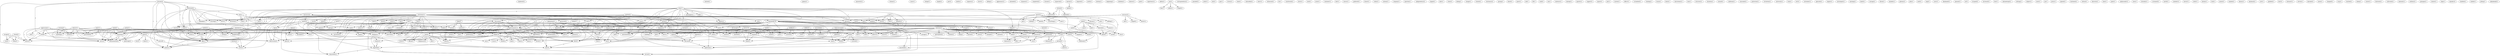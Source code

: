 digraph G {
  home [ label="home(3)" ];
  terror [ label="terror(2)" ];
  head [ label="head(4)" ];
  shut [ label="shut(1)" ];
  place [ label="place(1)" ];
  pistol [ label="pistol(1)" ];
  street [ label="street(1)" ];
  family [ label="family(1)" ];
  back [ label="back(2)" ];
  blow [ label="blow(3)" ];
  kojian [ label="kojian(2)" ];
  kocaoglan [ label="kocaoglan(1)" ];
  sera [ label="sera(1)" ];
  zuma [ label="zuma(1)" ];
  writes [ label="writes(1)" ];
  population [ label="population(3)" ];
  fled [ label="fled(3)" ];
  abandoned [ label="abandoned(2)" ];
  advance [ label="advance(1)" ];
  region [ label="region(2)" ];
  percent [ label="percent(6)" ];
  lumbered [ label="lumbered(1)" ];
  existed [ label="existed(1)" ];
  power [ label="power(4)" ];
  robbing [ label="robbing(1)" ];
  pot [ label="pot(1)" ];
  boiling [ label="boiling(1)" ];
  everything [ label="everything(1)" ];
  execution [ label="execution(2)" ];
  tear [ label="tear(1)" ];
  world [ label="world(1)" ];
  illusion [ label="illusion(1)" ];
  veil [ label="veil(1)" ];
  trial [ label="trial(1)" ];
  keep [ label="keep(1)" ];
  put [ label="put(1)" ];
  quantity [ label="quantity(1)" ];
  fire [ label="fire(4)" ];
  death [ label="death(4)" ];
  straw [ label="straw(2)" ];
  hut [ label="hut(2)" ];
  galaxy [ label="galaxy(1)" ];
  mauserist [ label="mauserist(1)" ];
  volume [ label="volume(1)" ];
  cause [ label="cause(1)" ];
  escape [ label="escape(3)" ];
  soul [ label="soul(2)" ];
  today [ label="today(2)" ];
  exists [ label="exists(2)" ];
  refuge [ label="refuge(2)" ];
  length [ label="length(2)" ];
  paw [ label="paw(2)" ];
  battle [ label="battle(1)" ];
  congress [ label="congress(1)" ];
  burst [ label="burst(1)" ];
  killing [ label="killing(1)" ];
  appearance [ label="appearance(1)" ];
  extended [ label="extended(1)" ];
  army [ label="army(7)" ];
  left [ label="left(1)" ];
  newspaper [ label="newspaper(1)" ];
  folk [ label="folk(1)" ];
  massacre [ label="massacre(3)" ];
  rear [ label="rear(1)" ];
  war [ label="war(2)" ];
  paragraph [ label="paragraph(19)" ];
  issue [ label="issue(1)" ];
  began [ label="began(2)" ];
  advanced [ label="advanced(2)" ];
  follows [ label="follows(1)" ];
  article [ label="article(2)" ];
  burned [ label="burned(1)" ];
  served [ label="served(1)" ];
  exterminated [ label="exterminated(1)" ];
  enforce [ label="enforce(1)" ];
  organize [ label="organize(1)" ];
  front [ label="front(1)" ];
  fight [ label="fight(1)" ];
  fight [ label="fight(1)" ];
  wrote [ label="wrote(1)" ];
  response [ label="response(1)" ];
  evening [ label="evening(2)" ];
  tell [ label="tell(1)" ];
  history [ label="history(1)" ];
  destruction [ label="destruction(2)" ];
  anything [ label="anything(1)" ];
  completed [ label="completed(2)" ];
  resume [ label="resume(1)" ];
  suspected [ label="suspected(1)" ];
  barrier [ label="barrier(2)" ];
  halted [ label="halted(1)" ];
  required [ label="required(1)" ];
  north [ label="north(2)" ];
  succeeded [ label="succeeded(1)" ];
  border [ label="border(4)" ];
  bayonet [ label="bayonet(1)" ];
  destiny [ label="destiny(1)" ];
  struggle [ label="struggle(1)" ];
  beginning [ label="beginning(1)" ];
  closed [ label="closed(3)" ];
  berkeley [ label="berkeley(1)" ];
  feature [ label="feature(1)" ];
  pool [ label="pool(1)" ];
  experience [ label="experience(1)" ];
  section [ label="section(3)" ];
  pile [ label="pile(1)" ];
  village [ label="village(10)" ];
  town [ label="town(1)" ];
  ability [ label="ability(2)" ];
  ran [ label="ran(2)" ];
  line [ label="line(1)" ];
  safety [ label="safety(1)" ];
  sought [ label="sought(2)" ];
  method [ label="method(2)" ];
  government [ label="government(11)" ];
  man [ label="man(4)" ];
  walk [ label="walk(1)" ];
  correspondence [ label="correspondence(1)" ];
  pounded [ label="pounded(1)" ];
  caucasus [ label="caucasus(2)" ];
  salt [ label="salt(1)" ];
  ranged [ label="ranged(1)" ];
  desert [ label="desert(1)" ];
  govern [ label="govern(2)" ];
  handle [ label="handle(1)" ];
  ardor [ label="ardor(1)" ];
  edu [ label="edu(2)" ];
  pay [ label="pay(1)" ];
  retreat [ label="retreat(2)" ];
  followed [ label="followed(1)" ];
  soldier [ label="soldier(2)" ];
  rock [ label="rock(1)" ];
  seized [ label="seized(1)" ];
  child [ label="child(3)" ];
  house [ label="house(1)" ];
  year [ label="year(1)" ];
  girl [ label="girl(1)" ];
  yard [ label="yard(2)" ];
  entered [ label="entered(2)" ];
  part [ label="part(2)" ];
  hostility [ label="hostility(1)" ];
  exacerbate [ label="exacerbate(1)" ];
  victory [ label="victory(1)" ];
  group [ label="group(2)" ];
  saw [ label="saw(3)" ];
  wind [ label="wind(1)" ];
  became [ label="became(4)" ];
  instituted [ label="instituted(2)" ];
  body [ label="body(2)" ];
  work [ label="work(6)" ];
  proved [ label="proved(2)" ];
  outlaw [ label="outlaw(1)" ];
  happen [ label="happen(2)" ];
  fascist [ label="fascist(1)" ];
  look [ label="look(1)" ];
  fear [ label="fear(1)" ];
  window [ label="window(1)" ];
  see [ label="see(3)" ];
  intensified [ label="intensified(1)" ];
  select [ label="select(1)" ];
  witnessed [ label="witnessed(1)" ];
  lie [ label="lie(1)" ];
  constituted [ label="constituted(1)" ];
  drove [ label="drove(1)" ];
  uezd [ label="uezd(1)" ];
  arose [ label="arose(1)" ];
  majority [ label="majority(2)" ];
  container [ label="container(1)" ];
  fate [ label="fate(1)" ];
  census [ label="census(1)" ];
  night [ label="night(3)" ];
  half [ label="half(1)" ];
  building [ label="building(1)" ];
  gathered [ label="gathered(1)" ];
  breast [ label="breast(1)" ];
  rule [ label="rule(1)" ];
  way [ label="way(7)" ];
  revealed [ label="revealed(1)" ];
  tragedy [ label="tragedy(2)" ];
  attitude [ label="attitude(1)" ];
  conduct [ label="conduct(1)" ];
  slaying [ label="slaying(1)" ];
  replied [ label="replied(1)" ];
  bond [ label="bond(1)" ];
  regarded [ label="regarded(2)" ];
  wreck [ label="wreck(1)" ];
  day [ label="day(2)" ];
  sack [ label="sack(1)" ];
  view [ label="view(1)" ];
  life [ label="life(2)" ];
  valley [ label="valley(2)" ];
  oxteam [ label="oxteam(1)" ];
  company [ label="company(1)" ];
  question [ label="question(1)" ];
  appressian [ label="appressian(1)" ];
  proceeded [ label="proceeded(3)" ];
  mountain [ label="mountain(7)" ];
  serve [ label="serve(3)" ];
  extermination [ label="extermination(3)" ];
  rule [ label="rule(1)" ];
  terrorism [ label="terrorism(1)" ];
  force [ label="force(1)" ];
  party [ label="party(4)" ];
  securing [ label="securing(1)" ];
  campaign [ label="campaign(1)" ];
  independence [ label="independence(2)" ];
  leaped [ label="leaped(1)" ];
  date [ label="date(1)" ];
  stone [ label="stone(2)" ];
  hiding [ label="hiding(1)" ];
  change [ label="change(1)" ];
  treated [ label="treated(1)" ];
  resistance [ label="resistance(2)" ];
  sprang [ label="sprang(1)" ];
  beard [ label="beard(1)" ];
  guest [ label="guest(1)" ];
  blood [ label="blood(2)" ];
  licked [ label="licked(1)" ];
  ask [ label="ask(1)" ];
  sahak [ label="sahak(2)" ];
  purity [ label="purity(2)" ];
  quote [ label="quote(2)" ];
  invent [ label="invent(1)" ];
  use [ label="use(1)" ];
  lift [ label="lift(1)" ];
  road [ label="road(2)" ];
  sea [ label="sea(1)" ];
  matter [ label="matter(2)" ];
  course [ label="course(4)" ];
  pp [ label="pp(1)" ];
  sentence [ label="sentence(1)" ];
  emerge [ label="emerge(1)" ];
  quarter [ label="quarter(1)" ];
  support [ label="support(2)" ];
  square [ label="square(1)" ];
  july [ label="july(1)" ];
  fact [ label="fact(2)" ];
  armenians [ label="armenians(1)" ];
  revolt [ label="revolt(1)" ];
  looked [ label="looked(1)" ];
  guberniia [ label="guberniia(1)" ];
  spare [ label="spare(1)" ];
  opposition [ label="opposition(1)" ];
  country [ label="country(2)" ];
  knock [ label="knock(1)" ];
  belief [ label="belief(1)" ];
  center [ label="center(1)" ];
  rape [ label="rape(1)" ];
  share [ label="share(1)" ];
  drive [ label="drive(1)" ];
  time [ label="time(1)" ];
  intervene [ label="intervene(1)" ];
  wealth [ label="wealth(1)" ];
  movement [ label="movement(2)" ];
  rebellion [ label="rebellion(1)" ];
  vengeance [ label="vengeance(2)" ];
  province [ label="province(3)" ];
  possessed [ label="possessed(1)" ];
  looting [ label="looting(1)" ];
  guberniia [ label="guberniia(1)" ];
  lived [ label="lived(2)" ];
  slaughtering [ label="slaughtering(1)" ];
  cannon [ label="cannon(2)" ];
  made [ label="made(1)" ];
  gun [ label="gun(1)" ];
  system [ label="system(1)" ];
  officer [ label="officer(1)" ];
  scrambled [ label="scrambled(1)" ];
  training [ label="training(1)" ];
  russia [ label="russia(1)" ];
  block [ label="block(1)" ];
  executioner [ label="executioner(1)" ];
  sum [ label="sum(1)" ];
  structure [ label="structure(1)" ];
  situation [ label="situation(1)" ];
  invaded [ label="invaded(1)" ];
  turmoil [ label="turmoil(1)" ];
  california [ label="california(1)" ];
  concealed [ label="concealed(1)" ];
  mud [ label="mud(1)" ];
  screwed [ label="screwed(1)" ];
  turkey [ label="turkey(2)" ];
  found [ label="found(2)" ];
  protection [ label="protection(1)" ];
  scene [ label="scene(2)" ];
  advantage [ label="advantage(1)" ];
  lay [ label="lay(2)" ];
  took [ label="took(2)" ];
  confusion [ label="confusion(1)" ];
  city [ label="city(2)" ];
  make [ label="make(2)" ];
  protest [ label="protest(1)" ];
  revolution [ label="revolution(1)" ];
  university [ label="university(1)" ];
  train [ label="train(1)" ];
  rest [ label="rest(2)" ];
  november [ label="november(1)" ];
  genocide [ label="genocide(1)" ];
  armenian [ label="armenian(1)" ];
  clown [ label="clown(2)" ];
  example [ label="example(1)" ];
  continued [ label="continued(3)" ];
  mislead [ label="mislead(1)" ];
  dominate [ label="dominate(1)" ];
  participated [ label="participated(1)" ];
  creation [ label="creation(1)" ];
  imagine [ label="imagine(1)" ];
  wrested [ label="wrested(1)" ];
  weapon [ label="weapon(2)" ];
  firing [ label="firing(1)" ];
  eve [ label="eve(1)" ];
  character [ label="character(1)" ];
  hurried [ label="hurried(1)" ];
  empire [ label="empire(1)" ];
  investigate [ label="investigate(1)" ];
  morning [ label="morning(1)" ];
  went [ label="went(2)" ];
  hated [ label="hated(1)" ];
  courage [ label="courage(1)" ];
  throat [ label="throat(1)" ];
  karaklis [ label="karaklis(1)" ];
  law [ label="law(1)" ];
  preference [ label="preference(1)" ];
  arrest [ label="arrest(1)" ];
  official [ label="official(1)" ];
  plateau [ label="plateau(2)" ];
  john [ label="john(1)" ];
  carnage [ label="carnage(1)" ];
  need [ label="need(1)" ];
  map [ label="map(2)" ];
  carry [ label="carry(1)" ];
  khankandi [ label="khankandi(1)" ];
  peasant [ label="peasant(1)" ];
  land [ label="land(1)" ];
  heart [ label="heart(1)" ];
  trust [ label="trust(1)" ];
  arf [ label="arf(1)" ];
  escaped [ label="escaped(2)" ];
  ohanus [ label="ohanus(2)" ];
  increased [ label="increased(1)" ];
  foot [ label="foot(1)" ];
  alexandropol [ label="alexandropol(1)" ];
  zeitung [ label="zeitung(1)" ];
  subject [ label="subject(1)" ];
  ucr [ label="ucr(2)" ];
  ground [ label="ground(3)" ];
  forest [ label="forest(1)" ];
  snow [ label="snow(1)" ];
  go [ label="go(1)" ];
  armenia [ label="armenia(12)" ];
  borderland [ label="borderland(2)" ];
  press [ label="press(1)" ];
  opened [ label="opened(1)" ];
  burdened [ label="burdened(1)" ];
  refusal [ label="refusal(1)" ];
  deutsche [ label="deutsche(1)" ];
  bristol [ label="bristol(2)" ];
  household [ label="household(1)" ];
  heat [ label="heat(1)" ];
  point [ label="point(1)" ];
  tartar [ label="tartar(18)" ];
  smashed [ label="smashed(1)" ];
  ambassador [ label="ambassador(1)" ];
  area [ label="area(1)" ];
  displeasure [ label="displeasure(1)" ];
  job [ label="job(1)" ];
  brutality [ label="brutality(1)" ];
  screamed [ label="screamed(1)" ];
  hartill [ label="hartill(1)" ];
  member [ label="member(1)" ];
  horror [ label="horror(1)" ];
  order [ label="order(1)" ];
  transcaucasia [ label="transcaucasia(3)" ];
  addition [ label="addition(1)" ];
  slodkey [ label="slodkey(2)" ];
  batum [ label="batum(1)" ];
  turk [ label="turk(1)" ];
  ararat [ label="ararat(2)" ];
  source [ label="source(6)" ];
  know [ label="know(1)" ];
  love [ label="love(2)" ];
  enabled [ label="enabled(1)" ];
  library [ label="library(1)" ];
  dashnack [ label="dashnack(1)" ];
  cart [ label="cart(1)" ];
  erevan [ label="erevan(1)" ];
  serdar [ label="serdar(2)" ];
  plodded [ label="plodded(1)" ];
  dust [ label="dust(2)" ];
  bronsart [ label="bronsart(1)" ];
  ereven [ label="ereven(1)" ];
  knocked [ label="knocked(2)" ];
  moon [ label="moon(1)" ];
  changed [ label="changed(1)" ];
  uucp [ label="uucp(1)" ];
  reached [ label="reached(1)" ];
  turkish [ label="turkish(1)" ];
  sheep [ label="sheep(1)" ];
  corner [ label="corner(1)" ];
  foreword [ label="foreword(1)" ];
  argic [ label="argic(2)" ];
  cultivated [ label="cultivated(1)" ];
  intensity [ label="intensity(1)" ];
  artillery [ label="artillery(2)" ];
  moslem [ label="moslem(2)" ];
  georgian [ label="georgian(1)" ];
  watnxt [ label="watnxt(1)" ];
  sdpa [ label="sdpa(1)" ];
  republic [ label="republic(3)" ];
  huddled [ label="huddled(1)" ];
  pasturage [ label="pasturage(1)" ];
  bubble [ label="bubble(1)" ];
  jolting [ label="jolting(1)" ];
  akhalkalaki [ label="akhalkalaki(2)" ];
  home -> terror [ label="1" ];
  home -> head [ label="1" ];
  home -> shut [ label="1" ];
  home -> place [ label="1" ];
  home -> pistol [ label="1" ];
  home -> street [ label="1" ];
  home -> family [ label="1" ];
  home -> back [ label="1" ];
  home -> blow [ label="1" ];
  kojian -> kocaoglan [ label="1" ];
  kojian -> sera [ label="1" ];
  kojian -> zuma [ label="1" ];
  kojian -> writes [ label="1" ];
  population -> fled [ label="1" ];
  population -> abandoned [ label="1" ];
  population -> advance [ label="1" ];
  population -> region [ label="1" ];
  population -> percent [ label="1" ];
  power -> robbing [ label="1" ];
  power -> pot [ label="1" ];
  power -> boiling [ label="1" ];
  power -> everything [ label="1" ];
  power -> execution [ label="1" ];
  power -> tear [ label="1" ];
  power -> world [ label="1" ];
  power -> illusion [ label="1" ];
  power -> veil [ label="1" ];
  power -> trial [ label="1" ];
  power -> keep [ label="1" ];
  put -> quantity [ label="1" ];
  put -> fire [ label="1" ];
  put -> death [ label="1" ];
  put -> straw [ label="1" ];
  put -> hut [ label="1" ];
  escape -> soul [ label="1" ];
  escape -> today [ label="1" ];
  escape -> exists [ label="1" ];
  army -> left [ label="1" ];
  army -> newspaper [ label="2" ];
  army -> folk [ label="2" ];
  army -> massacre [ label="2" ];
  army -> rear [ label="2" ];
  army -> war [ label="1" ];
  army -> paragraph [ label="1" ];
  army -> issue [ label="2" ];
  army -> began [ label="1" ];
  army -> advanced [ label="1" ];
  army -> follows [ label="2" ];
  army -> article [ label="2" ];
  army -> burned [ label="1" ];
  army -> served [ label="1" ];
  army -> exterminated [ label="1" ];
  army -> enforce [ label="1" ];
  army -> organize [ label="2" ];
  army -> front [ label="2" ];
  army -> region [ label="2" ];
  army -> fight [ label="1" ];
  army -> fight [ label="1" ];
  army -> wrote [ label="2" ];
  evening -> tell [ label="1" ];
  evening -> history [ label="1" ];
  evening -> destruction [ label="1" ];
  evening -> anything [ label="1" ];
  barrier -> halted [ label="1" ];
  succeeded -> border [ label="2" ];
  succeeded -> bayonet [ label="1" ];
  left -> struggle [ label="1" ];
  left -> abandoned [ label="1" ];
  closed -> soul [ label="1" ];
  closed -> today [ label="1" ];
  closed -> exists [ label="1" ];
  section -> pile [ label="1" ];
  section -> village [ label="1" ];
  section -> town [ label="1" ];
  ran -> line [ label="1" ];
  ran -> safety [ label="1" ];
  ran -> sought [ label="1" ];
  method -> fire [ label="1" ];
  method -> head [ label="1" ];
  method -> execution [ label="1" ];
  method -> government [ label="1" ];
  method -> straw [ label="1" ];
  method -> place [ label="1" ];
  method -> man [ label="1" ];
  method -> pistol [ label="1" ];
  method -> street [ label="1" ];
  method -> walk [ label="1" ];
  method -> back [ label="1" ];
  method -> blow [ label="1" ];
  method -> hut [ label="1" ];
  caucasus -> salt [ label="1" ];
  caucasus -> ranged [ label="1" ];
  caucasus -> desert [ label="1" ];
  caucasus -> govern [ label="1" ];
  caucasus -> handle [ label="1" ];
  retreat -> death [ label="1" ];
  retreat -> advanced [ label="1" ];
  retreat -> followed [ label="1" ];
  soldier -> rock [ label="1" ];
  soldier -> head [ label="1" ];
  soldier -> bayonet [ label="1" ];
  soldier -> seized [ label="1" ];
  child -> house [ label="1" ];
  child -> year [ label="1" ];
  child -> girl [ label="1" ];
  child -> yard [ label="1" ];
  child -> entered [ label="1" ];
  child -> family [ label="1" ];
  part -> hostility [ label="1" ];
  part -> exacerbate [ label="1" ];
  part -> served [ label="1" ];
  fire -> group [ label="1" ];
  fire -> saw [ label="1" ];
  became -> fled [ label="2" ];
  became -> instituted [ label="1" ];
  became -> body [ label="1" ];
  became -> work [ label="2" ];
  became -> proved [ label="1" ];
  became -> fight [ label="1" ];
  became -> outlaw [ label="1" ];
  became -> fight [ label="1" ];
  happen -> fascist [ label="1" ];
  happen -> look [ label="1" ];
  happen -> fear [ label="1" ];
  happen -> window [ label="1" ];
  happen -> see [ label="1" ];
  fled -> work [ label="2" ];
  fled -> advance [ label="1" ];
  majority -> percent [ label="1" ];
  night -> terror [ label="1" ];
  night -> village [ label="1" ];
  night -> half [ label="1" ];
  night -> shut [ label="1" ];
  night -> building [ label="1" ];
  rule -> execution [ label="1" ];
  rule -> trial [ label="1" ];
  way -> revealed [ label="1" ];
  way -> tragedy [ label="1" ];
  way -> attitude [ label="1" ];
  way -> conduct [ label="1" ];
  way -> slaying [ label="1" ];
  way -> replied [ label="1" ];
  way -> hostility [ label="1" ];
  way -> bond [ label="1" ];
  way -> government [ label="2" ];
  way -> regarded [ label="1" ];
  way -> wreck [ label="1" ];
  way -> exacerbate [ label="1" ];
  way -> served [ label="1" ];
  way -> day [ label="1" ];
  way -> sack [ label="1" ];
  way -> saw [ label="1" ];
  way -> view [ label="2" ];
  way -> destruction [ label="1" ];
  way -> life [ label="1" ];
  appressian -> work [ label="1" ];
  appressian -> exists [ label="1" ];
  appressian -> proceeded [ label="1" ];
  appressian -> mountain [ label="1" ];
  appressian -> serve [ label="1" ];
  appressian -> extermination [ label="1" ];
  instituted -> body [ label="1" ];
  instituted -> rule [ label="1" ];
  instituted -> terrorism [ label="1" ];
  instituted -> force [ label="1" ];
  instituted -> proved [ label="2" ];
  instituted -> fight [ label="1" ];
  instituted -> party [ label="1" ];
  instituted -> securing [ label="1" ];
  instituted -> campaign [ label="1" ];
  instituted -> outlaw [ label="1" ];
  instituted -> fight [ label="1" ];
  terror -> shut [ label="1" ];
  body -> proved [ label="1" ];
  body -> fight [ label="1" ];
  body -> blood [ label="1" ];
  body -> licked [ label="1" ];
  body -> outlaw [ label="1" ];
  body -> fight [ label="1" ];
  sahak -> work [ label="1" ];
  sahak -> purity [ label="1" ];
  sahak -> exists [ label="1" ];
  sahak -> proceeded [ label="1" ];
  sahak -> quote [ label="1" ];
  sahak -> invent [ label="1" ];
  sahak -> use [ label="1" ];
  sahak -> mountain [ label="1" ];
  sahak -> serve [ label="1" ];
  sahak -> extermination [ label="1" ];
  massacre -> rear [ label="1" ];
  massacre -> matter [ label="1" ];
  massacre -> course [ label="1" ];
  massacre -> front [ label="1" ];
  massacre -> region [ label="1" ];
  tragedy -> pp [ label="1" ];
  matter -> slaying [ label="1" ];
  matter -> replied [ label="1" ];
  matter -> course [ label="1" ];
  matter -> day [ label="1" ];
  matter -> sack [ label="1" ];
  matter -> saw [ label="1" ];
  matter -> fact [ label="1" ];
  matter -> destruction [ label="1" ];
  armenians -> attitude [ label="2" ];
  armenians -> conduct [ label="2" ];
  armenians -> terrorism [ label="1" ];
  armenians -> hostility [ label="2" ];
  armenians -> war [ label="1" ];
  armenians -> revolt [ label="1" ];
  armenians -> paragraph [ label="5" ];
  armenians -> course [ label="1" ];
  armenians -> issue [ label="2" ];
  armenians -> govern [ label="1" ];
  armenians -> looked [ label="2" ];
  armenians -> village [ label="1" ];
  armenians -> bond [ label="2" ];
  armenians -> guberniia [ label="2" ];
  armenians -> spare [ label="1" ];
  armenians -> government [ label="2" ];
  armenians -> handle [ label="1" ];
  armenians -> force [ label="1" ];
  armenians -> opposition [ label="2" ];
  armenians -> country [ label="1" ];
  armenians -> follows [ label="2" ];
  armenians -> regarded [ label="3" ];
  armenians -> article [ label="2" ];
  armenians -> sera [ label="1" ];
  armenians -> burned [ label="1" ];
  armenians -> knock [ label="1" ];
  armenians -> belief [ label="1" ];
  armenians -> center [ label="1" ];
  armenians -> rape [ label="1" ];
  armenians -> exacerbate [ label="2" ];
  armenians -> served [ label="2" ];
  armenians -> share [ label="1" ];
  armenians -> drive [ label="1" ];
  armenians -> time [ label="1" ];
  armenians -> intervene [ label="1" ];
  armenians -> exterminated [ label="1" ];
  armenians -> wealth [ label="1" ];
  armenians -> movement [ label="2" ];
  armenians -> organize [ label="2" ];
  armenians -> front [ label="2" ];
  armenians -> zuma [ label="1" ];
  armenians -> rebellion [ label="1" ];
  armenians -> region [ label="2" ];
  armenians -> fact [ label="2" ];
  armenians -> vengeance [ label="1" ];
  armenians -> province [ label="1" ];
  armenians -> possessed [ label="1" ];
  armenians -> fight [ label="1" ];
  armenians -> looting [ label="1" ];
  armenians -> percent [ label="1" ];
  armenians -> guberniia [ label="2" ];
  armenians -> lived [ label="1" ];
  armenians -> party [ label="1" ];
  armenians -> securing [ label="1" ];
  armenians -> campaign [ label="1" ];
  armenians -> fight [ label="1" ];
  armenians -> wrote [ label="2" ];
  armenians -> see [ label="1" ];
  armenians -> slaughtering [ label="1" ];
  armenians -> cannon [ label="1" ];
  rule -> execution [ label="1" ];
  rule -> trial [ label="1" ];
  made -> gun [ label="1" ];
  made -> cannon [ label="1" ];
  war -> abandoned [ label="1" ];
  war -> burned [ label="1" ];
  war -> invaded [ label="1" ];
  war -> exterminated [ label="1" ];
  war -> advance [ label="1" ];
  head -> mud [ label="1" ];
  head -> screwed [ label="1" ];
  head -> blood [ label="1" ];
  head -> blow [ label="1" ];
  turkey -> abandoned [ label="1" ];
  turkey -> found [ label="2" ];
  turkey -> invaded [ label="1" ];
  turkey -> advance [ label="1" ];
  paragraph -> gun [ label="1" ];
  paragraph -> scene [ label="1" ];
  paragraph -> advantage [ label="1" ];
  paragraph -> government [ label="1" ];
  paragraph -> abandoned [ label="1" ];
  paragraph -> opposition [ label="1" ];
  paragraph -> lay [ label="1" ];
  paragraph -> belief [ label="2" ];
  paragraph -> took [ label="2" ];
  paragraph -> served [ label="1" ];
  paragraph -> mud [ label="1" ];
  paragraph -> intervene [ label="2" ];
  paragraph -> confusion [ label="1" ];
  paragraph -> movement [ label="2" ];
  paragraph -> rebellion [ label="2" ];
  paragraph -> vengeance [ label="1" ];
  paragraph -> province [ label="1" ];
  paragraph -> town [ label="1" ];
  paragraph -> blood [ label="1" ];
  paragraph -> city [ label="1" ];
  paragraph -> cannon [ label="1" ];
  execution -> government [ label="1" ];
  execution -> place [ label="1" ];
  execution -> man [ label="1" ];
  execution -> pistol [ label="1" ];
  execution -> street [ label="1" ];
  execution -> walk [ label="1" ];
  execution -> back [ label="1" ];
  execution -> blow [ label="1" ];
  course -> village [ label="1" ];
  course -> history [ label="1" ];
  course -> destruction [ label="1" ];
  course -> anything [ label="1" ];
  make -> wreck [ label="1" ];
  make -> protest [ label="1" ];
  work -> exists [ label="1" ];
  work -> extermination [ label="3" ];
  village -> country [ label="1" ];
  village -> regarded [ label="1" ];
  village -> share [ label="1" ];
  village -> wealth [ label="1" ];
  village -> destruction [ label="1" ];
  village -> see [ label="1" ];
  armenian -> scene [ label="1" ];
  armenian -> clown [ label="2" ];
  armenian -> world [ label="1" ];
  armenian -> example [ label="1" ];
  armenian -> purity [ label="1" ];
  armenian -> continued [ label="1" ];
  armenian -> mislead [ label="1" ];
  armenian -> half [ label="1" ];
  armenian -> dominate [ label="1" ];
  armenian -> look [ label="1" ];
  armenian -> building [ label="1" ];
  armenian -> participated [ label="1" ];
  armenian -> creation [ label="1" ];
  armenian -> imagine [ label="1" ];
  armenian -> invent [ label="1" ];
  armenian -> use [ label="1" ];
  armenian -> region [ label="1" ];
  armenian -> wrested [ label="1" ];
  armenian -> weapon [ label="1" ];
  armenian -> firing [ label="1" ];
  armenian -> province [ label="1" ];
  armenian -> percent [ label="1" ];
  armenian -> eve [ label="1" ];
  armenian -> blood [ label="1" ];
  armenian -> licked [ label="1" ];
  armenian -> character [ label="1" ];
  armenian -> window [ label="1" ];
  armenian -> hurried [ label="1" ];
  armenian -> see [ label="1" ];
  armenian -> keep [ label="1" ];
  scene -> confusion [ label="1" ];
  went -> group [ label="1" ];
  went -> saw [ label="1" ];
  government -> opposition [ label="2" ];
  government -> look [ label="1" ];
  government -> law [ label="1" ];
  government -> preference [ label="1" ];
  government -> belief [ label="1" ];
  government -> arrest [ label="1" ];
  government -> place [ label="1" ];
  government -> proved [ label="1" ];
  government -> man [ label="1" ];
  government -> pistol [ label="1" ];
  government -> intervene [ label="1" ];
  government -> street [ label="1" ];
  government -> enforce [ label="1" ];
  government -> walk [ label="1" ];
  government -> rebellion [ label="1" ];
  government -> back [ label="1" ];
  government -> official [ label="1" ];
  government -> window [ label="1" ];
  government -> blow [ label="1" ];
  government -> see [ label="1" ];
  government -> keep [ label="1" ];
  began -> continued [ label="1" ];
  began -> carnage [ label="1" ];
  abandoned -> advance [ label="1" ];
  purity -> land [ label="1" ];
  purity -> heart [ label="1" ];
  purity -> invent [ label="1" ];
  purity -> use [ label="1" ];
  purity -> trust [ label="1" ];
  continued -> dominate [ label="1" ];
  continued -> life [ label="1" ];
  yard -> found [ label="1" ];
  yard -> family [ label="1" ];
  ohanus -> exists [ label="1" ];
  ohanus -> history [ label="1" ];
  ohanus -> proceeded [ label="1" ];
  ohanus -> destruction [ label="1" ];
  ohanus -> anything [ label="1" ];
  ohanus -> mountain [ label="1" ];
  ohanus -> serve [ label="1" ];
  ohanus -> extermination [ label="1" ];
  country -> regarded [ label="1" ];
  regarded -> exacerbate [ label="1" ];
  regarded -> served [ label="1" ];
  article -> ucr [ label="1" ];
  article -> organize [ label="1" ];
  article -> front [ label="1" ];
  article -> region [ label="1" ];
  lay -> ground [ label="1" ];
  lay -> mud [ label="1" ];
  lay -> forest [ label="1" ];
  lay -> blood [ label="1" ];
  burned -> exterminated [ label="1" ];
  armenia -> belief [ label="2" ];
  armenia -> proved [ label="1" ];
  armenia -> proceeded [ label="1" ];
  armenia -> intervene [ label="2" ];
  armenia -> borderland [ label="2" ];
  armenia -> movement [ label="1" ];
  armenia -> rebellion [ label="2" ];
  armenia -> fight [ label="1" ];
  armenia -> outlaw [ label="1" ];
  armenia -> fight [ label="1" ];
  armenia -> mountain [ label="3" ];
  armenia -> serve [ label="1" ];
  armenia -> extermination [ label="1" ];
  bristol -> imagine [ label="1" ];
  ground -> forest [ label="1" ];
  ground -> household [ label="1" ];
  tartar -> day [ label="1" ];
  tartar -> mud [ label="1" ];
  tartar -> drive [ label="2" ];
  tartar -> smashed [ label="1" ];
  tartar -> borderland [ label="2" ];
  tartar -> carnage [ label="1" ];
  tartar -> wrested [ label="1" ];
  tartar -> weapon [ label="1" ];
  tartar -> household [ label="1" ];
  tartar -> town [ label="1" ];
  tartar -> seized [ label="1" ];
  tartar -> blood [ label="2" ];
  tartar -> licked [ label="1" ];
  tartar -> mountain [ label="2" ];
  tartar -> cannon [ label="2" ];
  took -> province [ label="1" ];
  proved -> fight [ label="1" ];
  proved -> outlaw [ label="1" ];
  proved -> fight [ label="1" ];
  man -> displeasure [ label="1" ];
  man -> pistol [ label="1" ];
  man -> street [ label="1" ];
  man -> job [ label="1" ];
  man -> back [ label="1" ];
  man -> party [ label="1" ];
  man -> official [ label="1" ];
  man -> blow [ label="1" ];
  entered -> family [ label="1" ];
  entered -> city [ label="1" ];
  transcaucasia -> addition [ label="1" ];
  transcaucasia -> guberniia [ label="1" ];
  transcaucasia -> lived [ label="1" ];
  slodkey -> wrested [ label="1" ];
  slodkey -> weapon [ label="1" ];
  slodkey -> blood [ label="1" ];
  slodkey -> licked [ label="1" ];
  quote -> source [ label="1" ];
  quote -> know [ label="1" ];
  quote -> love [ label="1" ];
  erevan -> province [ label="1" ];
  erevan -> guberniia [ label="1" ];
  erevan -> lived [ label="1" ];
  serdar -> zuma [ label="1" ];
  serdar -> mountain [ label="1" ];
  serdar -> writes [ label="1" ];
  serdar -> serve [ label="1" ];
  serdar -> extermination [ label="1" ];
  saw -> weapon [ label="1" ];
  saw -> back [ label="1" ];
  region -> percent [ label="1" ];
  weapon -> blood [ label="1" ];
  weapon -> licked [ label="1" ];
  weapon -> back [ label="1" ];
  fact -> destruction [ label="1" ];
  source -> wrote [ label="1" ];
  province -> eve [ label="1" ];
  province -> character [ label="1" ];
  turkish -> fight [ label="2" ];
  turkish -> looting [ label="1" ];
  turkish -> outlaw [ label="1" ];
  turkish -> fight [ label="2" ];
  turkish -> mountain [ label="1" ];
  turkish -> wrote [ label="1" ];
  turkish -> slaughtering [ label="1" ];
  turkish -> serve [ label="1" ];
  turkish -> extermination [ label="1" ];
  fight -> outlaw [ label="1" ];
  percent -> guberniia [ label="2" ];
  argic -> mountain [ label="1" ];
  argic -> serve [ label="1" ];
  argic -> extermination [ label="1" ];
  moslem -> wrote [ label="1" ];
  lived -> life [ label="1" ];
  back -> blow [ label="1" ];
  mountain -> pasturage [ label="2" ];
  mountain -> serve [ label="3" ];
  mountain -> extermination [ label="3" ];
}
